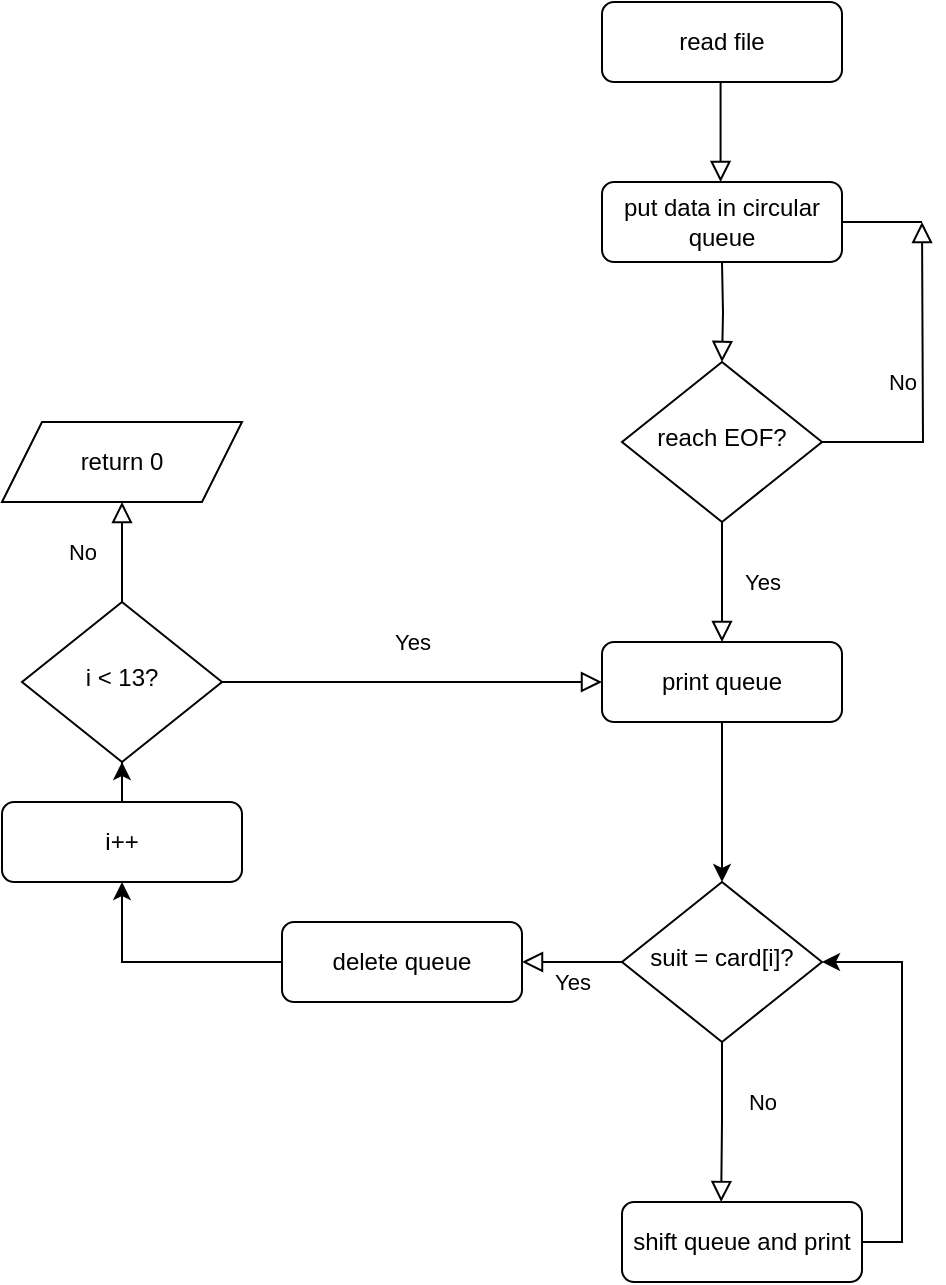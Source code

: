 <mxfile version="13.8.1" type="device" pages="2"><diagram id="C5RBs43oDa-KdzZeNtuy" name="Page-1"><mxGraphModel dx="412" dy="537" grid="1" gridSize="10" guides="1" tooltips="1" connect="1" arrows="1" fold="1" page="1" pageScale="1" pageWidth="827" pageHeight="1169" math="0" shadow="0"><root><mxCell id="WIyWlLk6GJQsqaUBKTNV-0"/><mxCell id="WIyWlLk6GJQsqaUBKTNV-1" parent="WIyWlLk6GJQsqaUBKTNV-0"/><mxCell id="WIyWlLk6GJQsqaUBKTNV-2" value="" style="rounded=0;html=1;jettySize=auto;orthogonalLoop=1;fontSize=11;endArrow=block;endFill=0;endSize=8;strokeWidth=1;shadow=0;labelBackgroundColor=none;edgeStyle=orthogonalEdgeStyle;" parent="WIyWlLk6GJQsqaUBKTNV-1" target="WIyWlLk6GJQsqaUBKTNV-6" edge="1"><mxGeometry relative="1" as="geometry"><mxPoint x="500" y="340" as="sourcePoint"/></mxGeometry></mxCell><mxCell id="WIyWlLk6GJQsqaUBKTNV-4" value="Yes" style="rounded=0;html=1;jettySize=auto;orthogonalLoop=1;fontSize=11;endArrow=block;endFill=0;endSize=8;strokeWidth=1;shadow=0;labelBackgroundColor=none;edgeStyle=orthogonalEdgeStyle;entryX=0.5;entryY=0;entryDx=0;entryDy=0;" parent="WIyWlLk6GJQsqaUBKTNV-1" source="WIyWlLk6GJQsqaUBKTNV-6" target="rVgOkp21W7qcS_IVB8Ye-9" edge="1"><mxGeometry y="20" relative="1" as="geometry"><mxPoint as="offset"/><mxPoint x="500" y="510" as="targetPoint"/></mxGeometry></mxCell><mxCell id="WIyWlLk6GJQsqaUBKTNV-5" value="No" style="edgeStyle=orthogonalEdgeStyle;rounded=0;html=1;jettySize=auto;orthogonalLoop=1;fontSize=11;endArrow=block;endFill=0;endSize=8;strokeWidth=1;shadow=0;labelBackgroundColor=none;" parent="WIyWlLk6GJQsqaUBKTNV-1" source="WIyWlLk6GJQsqaUBKTNV-6" edge="1"><mxGeometry y="10" relative="1" as="geometry"><mxPoint as="offset"/><mxPoint x="600" y="320" as="targetPoint"/></mxGeometry></mxCell><mxCell id="WIyWlLk6GJQsqaUBKTNV-6" value="reach EOF?" style="rhombus;whiteSpace=wrap;html=1;shadow=0;fontFamily=Helvetica;fontSize=12;align=center;strokeWidth=1;spacing=6;spacingTop=-4;" parent="WIyWlLk6GJQsqaUBKTNV-1" vertex="1"><mxGeometry x="450" y="390" width="100" height="80" as="geometry"/></mxCell><mxCell id="AEXuISchQxojwnIupki2-9" value="suit = card[i]?" style="rhombus;whiteSpace=wrap;html=1;shadow=0;fontFamily=Helvetica;fontSize=12;align=center;strokeWidth=1;spacing=6;spacingTop=-4;" parent="WIyWlLk6GJQsqaUBKTNV-1" vertex="1"><mxGeometry x="450" y="650" width="100" height="80" as="geometry"/></mxCell><mxCell id="AEXuISchQxojwnIupki2-12" value="No" style="rounded=0;html=1;jettySize=auto;orthogonalLoop=1;fontSize=11;endArrow=block;endFill=0;endSize=8;strokeWidth=1;shadow=0;labelBackgroundColor=none;edgeStyle=orthogonalEdgeStyle;exitX=0.5;exitY=1;exitDx=0;exitDy=0;" parent="WIyWlLk6GJQsqaUBKTNV-1" source="AEXuISchQxojwnIupki2-9" edge="1"><mxGeometry x="-0.254" y="20" relative="1" as="geometry"><mxPoint as="offset"/><mxPoint x="499.58" y="750" as="sourcePoint"/><mxPoint x="499.58" y="810" as="targetPoint"/></mxGeometry></mxCell><mxCell id="AEXuISchQxojwnIupki2-17" value="Yes" style="edgeStyle=orthogonalEdgeStyle;rounded=0;html=1;jettySize=auto;orthogonalLoop=1;fontSize=11;endArrow=block;endFill=0;endSize=8;strokeWidth=1;shadow=0;labelBackgroundColor=none;entryX=1;entryY=0.5;entryDx=0;entryDy=0;exitX=0;exitY=0.5;exitDx=0;exitDy=0;" parent="WIyWlLk6GJQsqaUBKTNV-1" source="AEXuISchQxojwnIupki2-9" target="AEXuISchQxojwnIupki2-21" edge="1"><mxGeometry y="10" relative="1" as="geometry"><mxPoint as="offset"/><mxPoint x="550" y="689.5" as="sourcePoint"/><mxPoint x="600" y="689.5" as="targetPoint"/></mxGeometry></mxCell><mxCell id="rVgOkp21W7qcS_IVB8Ye-16" value="" style="edgeStyle=orthogonalEdgeStyle;rounded=0;orthogonalLoop=1;jettySize=auto;html=1;entryX=0.5;entryY=1;entryDx=0;entryDy=0;" parent="WIyWlLk6GJQsqaUBKTNV-1" source="AEXuISchQxojwnIupki2-21" target="rVgOkp21W7qcS_IVB8Ye-17" edge="1"><mxGeometry relative="1" as="geometry"><mxPoint x="260" y="690" as="targetPoint"/></mxGeometry></mxCell><mxCell id="AEXuISchQxojwnIupki2-21" value="delete queue" style="rounded=1;whiteSpace=wrap;html=1;fontSize=12;glass=0;strokeWidth=1;shadow=0;" parent="WIyWlLk6GJQsqaUBKTNV-1" vertex="1"><mxGeometry x="280" y="670" width="120" height="40" as="geometry"/></mxCell><mxCell id="rVgOkp21W7qcS_IVB8Ye-2" value="put data in circular queue" style="rounded=1;whiteSpace=wrap;html=1;fontSize=12;glass=0;strokeWidth=1;shadow=0;" parent="WIyWlLk6GJQsqaUBKTNV-1" vertex="1"><mxGeometry x="440" y="300" width="120" height="40" as="geometry"/></mxCell><mxCell id="rVgOkp21W7qcS_IVB8Ye-3" value="read file" style="rounded=1;whiteSpace=wrap;html=1;fontSize=12;glass=0;strokeWidth=1;shadow=0;" parent="WIyWlLk6GJQsqaUBKTNV-1" vertex="1"><mxGeometry x="440" y="210" width="120" height="40" as="geometry"/></mxCell><mxCell id="rVgOkp21W7qcS_IVB8Ye-5" value="" style="rounded=0;html=1;jettySize=auto;orthogonalLoop=1;fontSize=11;endArrow=block;endFill=0;endSize=8;strokeWidth=1;shadow=0;labelBackgroundColor=none;edgeStyle=orthogonalEdgeStyle;" parent="WIyWlLk6GJQsqaUBKTNV-1" edge="1"><mxGeometry relative="1" as="geometry"><mxPoint x="499.29" y="250" as="sourcePoint"/><mxPoint x="499.29" y="300" as="targetPoint"/></mxGeometry></mxCell><mxCell id="rVgOkp21W7qcS_IVB8Ye-8" value="" style="endArrow=none;html=1;exitX=1;exitY=0.5;exitDx=0;exitDy=0;" parent="WIyWlLk6GJQsqaUBKTNV-1" source="rVgOkp21W7qcS_IVB8Ye-2" edge="1"><mxGeometry width="50" height="50" relative="1" as="geometry"><mxPoint x="560" y="360" as="sourcePoint"/><mxPoint x="600" y="320" as="targetPoint"/></mxGeometry></mxCell><mxCell id="rVgOkp21W7qcS_IVB8Ye-13" value="" style="edgeStyle=orthogonalEdgeStyle;rounded=0;orthogonalLoop=1;jettySize=auto;html=1;" parent="WIyWlLk6GJQsqaUBKTNV-1" source="rVgOkp21W7qcS_IVB8Ye-9" target="AEXuISchQxojwnIupki2-9" edge="1"><mxGeometry relative="1" as="geometry"/></mxCell><mxCell id="rVgOkp21W7qcS_IVB8Ye-9" value="print queue" style="rounded=1;whiteSpace=wrap;html=1;fontSize=12;glass=0;strokeWidth=1;shadow=0;" parent="WIyWlLk6GJQsqaUBKTNV-1" vertex="1"><mxGeometry x="440" y="530" width="120" height="40" as="geometry"/></mxCell><mxCell id="rVgOkp21W7qcS_IVB8Ye-26" style="edgeStyle=orthogonalEdgeStyle;rounded=0;orthogonalLoop=1;jettySize=auto;html=1;exitX=1;exitY=0.5;exitDx=0;exitDy=0;entryX=1;entryY=0.5;entryDx=0;entryDy=0;" parent="WIyWlLk6GJQsqaUBKTNV-1" source="rVgOkp21W7qcS_IVB8Ye-14" target="AEXuISchQxojwnIupki2-9" edge="1"><mxGeometry relative="1" as="geometry"/></mxCell><mxCell id="rVgOkp21W7qcS_IVB8Ye-14" value="shift queue and print" style="rounded=1;whiteSpace=wrap;html=1;fontSize=12;glass=0;strokeWidth=1;shadow=0;" parent="WIyWlLk6GJQsqaUBKTNV-1" vertex="1"><mxGeometry x="450" y="810" width="120" height="40" as="geometry"/></mxCell><mxCell id="rVgOkp21W7qcS_IVB8Ye-21" value="" style="edgeStyle=orthogonalEdgeStyle;rounded=0;orthogonalLoop=1;jettySize=auto;html=1;" parent="WIyWlLk6GJQsqaUBKTNV-1" source="rVgOkp21W7qcS_IVB8Ye-17" target="rVgOkp21W7qcS_IVB8Ye-20" edge="1"><mxGeometry relative="1" as="geometry"/></mxCell><mxCell id="rVgOkp21W7qcS_IVB8Ye-17" value="i++" style="rounded=1;whiteSpace=wrap;html=1;fontSize=12;glass=0;strokeWidth=1;shadow=0;" parent="WIyWlLk6GJQsqaUBKTNV-1" vertex="1"><mxGeometry x="140" y="610" width="120" height="40" as="geometry"/></mxCell><mxCell id="rVgOkp21W7qcS_IVB8Ye-20" value="i &amp;lt; 13?" style="rhombus;whiteSpace=wrap;html=1;shadow=0;fontFamily=Helvetica;fontSize=12;align=center;strokeWidth=1;spacing=6;spacingTop=-4;" parent="WIyWlLk6GJQsqaUBKTNV-1" vertex="1"><mxGeometry x="150" y="510" width="100" height="80" as="geometry"/></mxCell><mxCell id="rVgOkp21W7qcS_IVB8Ye-23" value="Yes" style="rounded=0;html=1;jettySize=auto;orthogonalLoop=1;fontSize=11;endArrow=block;endFill=0;endSize=8;strokeWidth=1;shadow=0;labelBackgroundColor=none;edgeStyle=orthogonalEdgeStyle;entryX=0;entryY=0.5;entryDx=0;entryDy=0;exitX=1;exitY=0.5;exitDx=0;exitDy=0;" parent="WIyWlLk6GJQsqaUBKTNV-1" source="rVgOkp21W7qcS_IVB8Ye-20" target="rVgOkp21W7qcS_IVB8Ye-9" edge="1"><mxGeometry y="20" relative="1" as="geometry"><mxPoint as="offset"/><mxPoint x="510" y="480.0" as="sourcePoint"/><mxPoint x="510" y="540.0" as="targetPoint"/></mxGeometry></mxCell><mxCell id="rVgOkp21W7qcS_IVB8Ye-24" value="No" style="rounded=0;html=1;jettySize=auto;orthogonalLoop=1;fontSize=11;endArrow=block;endFill=0;endSize=8;strokeWidth=1;shadow=0;labelBackgroundColor=none;edgeStyle=orthogonalEdgeStyle;exitX=0.5;exitY=0;exitDx=0;exitDy=0;" parent="WIyWlLk6GJQsqaUBKTNV-1" source="rVgOkp21W7qcS_IVB8Ye-20" edge="1"><mxGeometry y="20" relative="1" as="geometry"><mxPoint as="offset"/><mxPoint x="520" y="490.0" as="sourcePoint"/><mxPoint x="200" y="460" as="targetPoint"/></mxGeometry></mxCell><mxCell id="rVgOkp21W7qcS_IVB8Ye-25" value="return 0" style="shape=parallelogram;perimeter=parallelogramPerimeter;whiteSpace=wrap;html=1;fixedSize=1;" parent="WIyWlLk6GJQsqaUBKTNV-1" vertex="1"><mxGeometry x="140" y="420" width="120" height="40" as="geometry"/></mxCell></root></mxGraphModel></diagram><diagram id="1QmkMdgB3mtvcx7vIXuJ" name="Page-2"><mxGraphModel dx="279" dy="537" grid="1" gridSize="10" guides="1" tooltips="1" connect="1" arrows="1" fold="1" page="1" pageScale="1" pageWidth="827" pageHeight="1169" math="0" shadow="0"><root><mxCell id="1oSqzdMFnKf6MWRYUqwW-0"/><mxCell id="1oSqzdMFnKf6MWRYUqwW-1" parent="1oSqzdMFnKf6MWRYUqwW-0"/></root></mxGraphModel></diagram></mxfile>
